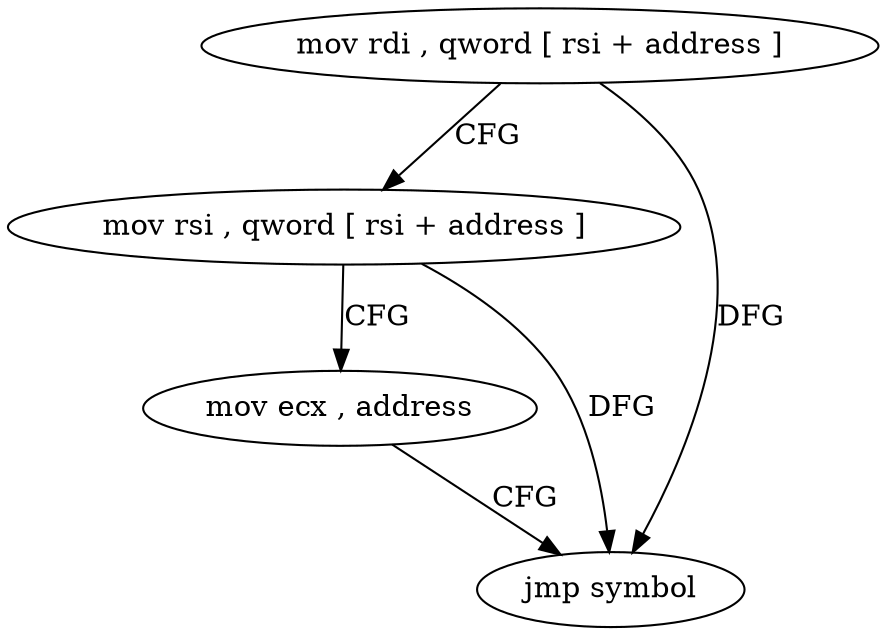 digraph "func" {
"4210864" [label = "mov rdi , qword [ rsi + address ]" ]
"4210868" [label = "mov rsi , qword [ rsi + address ]" ]
"4210872" [label = "mov ecx , address" ]
"4210877" [label = "jmp symbol" ]
"4210864" -> "4210868" [ label = "CFG" ]
"4210864" -> "4210877" [ label = "DFG" ]
"4210868" -> "4210872" [ label = "CFG" ]
"4210868" -> "4210877" [ label = "DFG" ]
"4210872" -> "4210877" [ label = "CFG" ]
}
